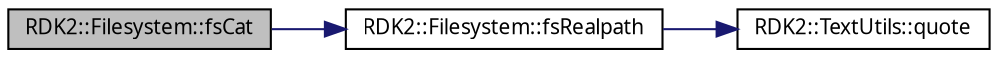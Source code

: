 digraph G
{
  edge [fontname="FreeSans.ttf",fontsize=10,labelfontname="FreeSans.ttf",labelfontsize=10];
  node [fontname="FreeSans.ttf",fontsize=10,shape=record];
  rankdir=LR;
  Node1 [label="RDK2::Filesystem::fsCat",height=0.2,width=0.4,color="black", fillcolor="grey75", style="filled" fontcolor="black"];
  Node1 -> Node2 [color="midnightblue",fontsize=10,style="solid",fontname="FreeSans.ttf"];
  Node2 [label="RDK2::Filesystem::fsRealpath",height=0.2,width=0.4,color="black", fillcolor="white", style="filled",URL="$namespace_r_d_k2_1_1_filesystem.html#33b9c865d3bb9128f249256dba0e6f6a",tooltip="Normalizes a filename, runtime_error on problems."];
  Node2 -> Node3 [color="midnightblue",fontsize=10,style="solid",fontname="FreeSans.ttf"];
  Node3 [label="RDK2::TextUtils::quote",height=0.2,width=0.4,color="black", fillcolor="white", style="filled",URL="$namespace_r_d_k2_1_1_text_utils.html#304e6b2f8abe1fb218db6c3d79296a8d",tooltip="The converse of ."];
}
